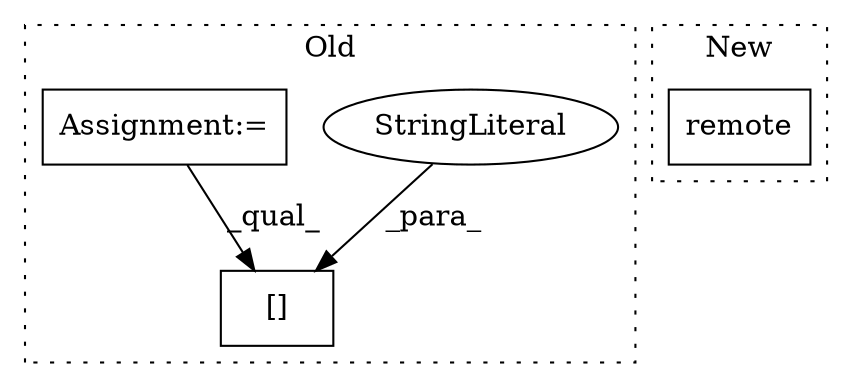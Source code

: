 digraph G {
subgraph cluster0 {
1 [label="[]" a="2" s="1347,1360" l="4,1" shape="box"];
3 [label="StringLiteral" a="45" s="1351" l="9" shape="ellipse"];
4 [label="Assignment:=" a="7" s="1198,1273" l="57,2" shape="box"];
label = "Old";
style="dotted";
}
subgraph cluster1 {
2 [label="remote" a="32" s="988,1000" l="7,1" shape="box"];
label = "New";
style="dotted";
}
3 -> 1 [label="_para_"];
4 -> 1 [label="_qual_"];
}
